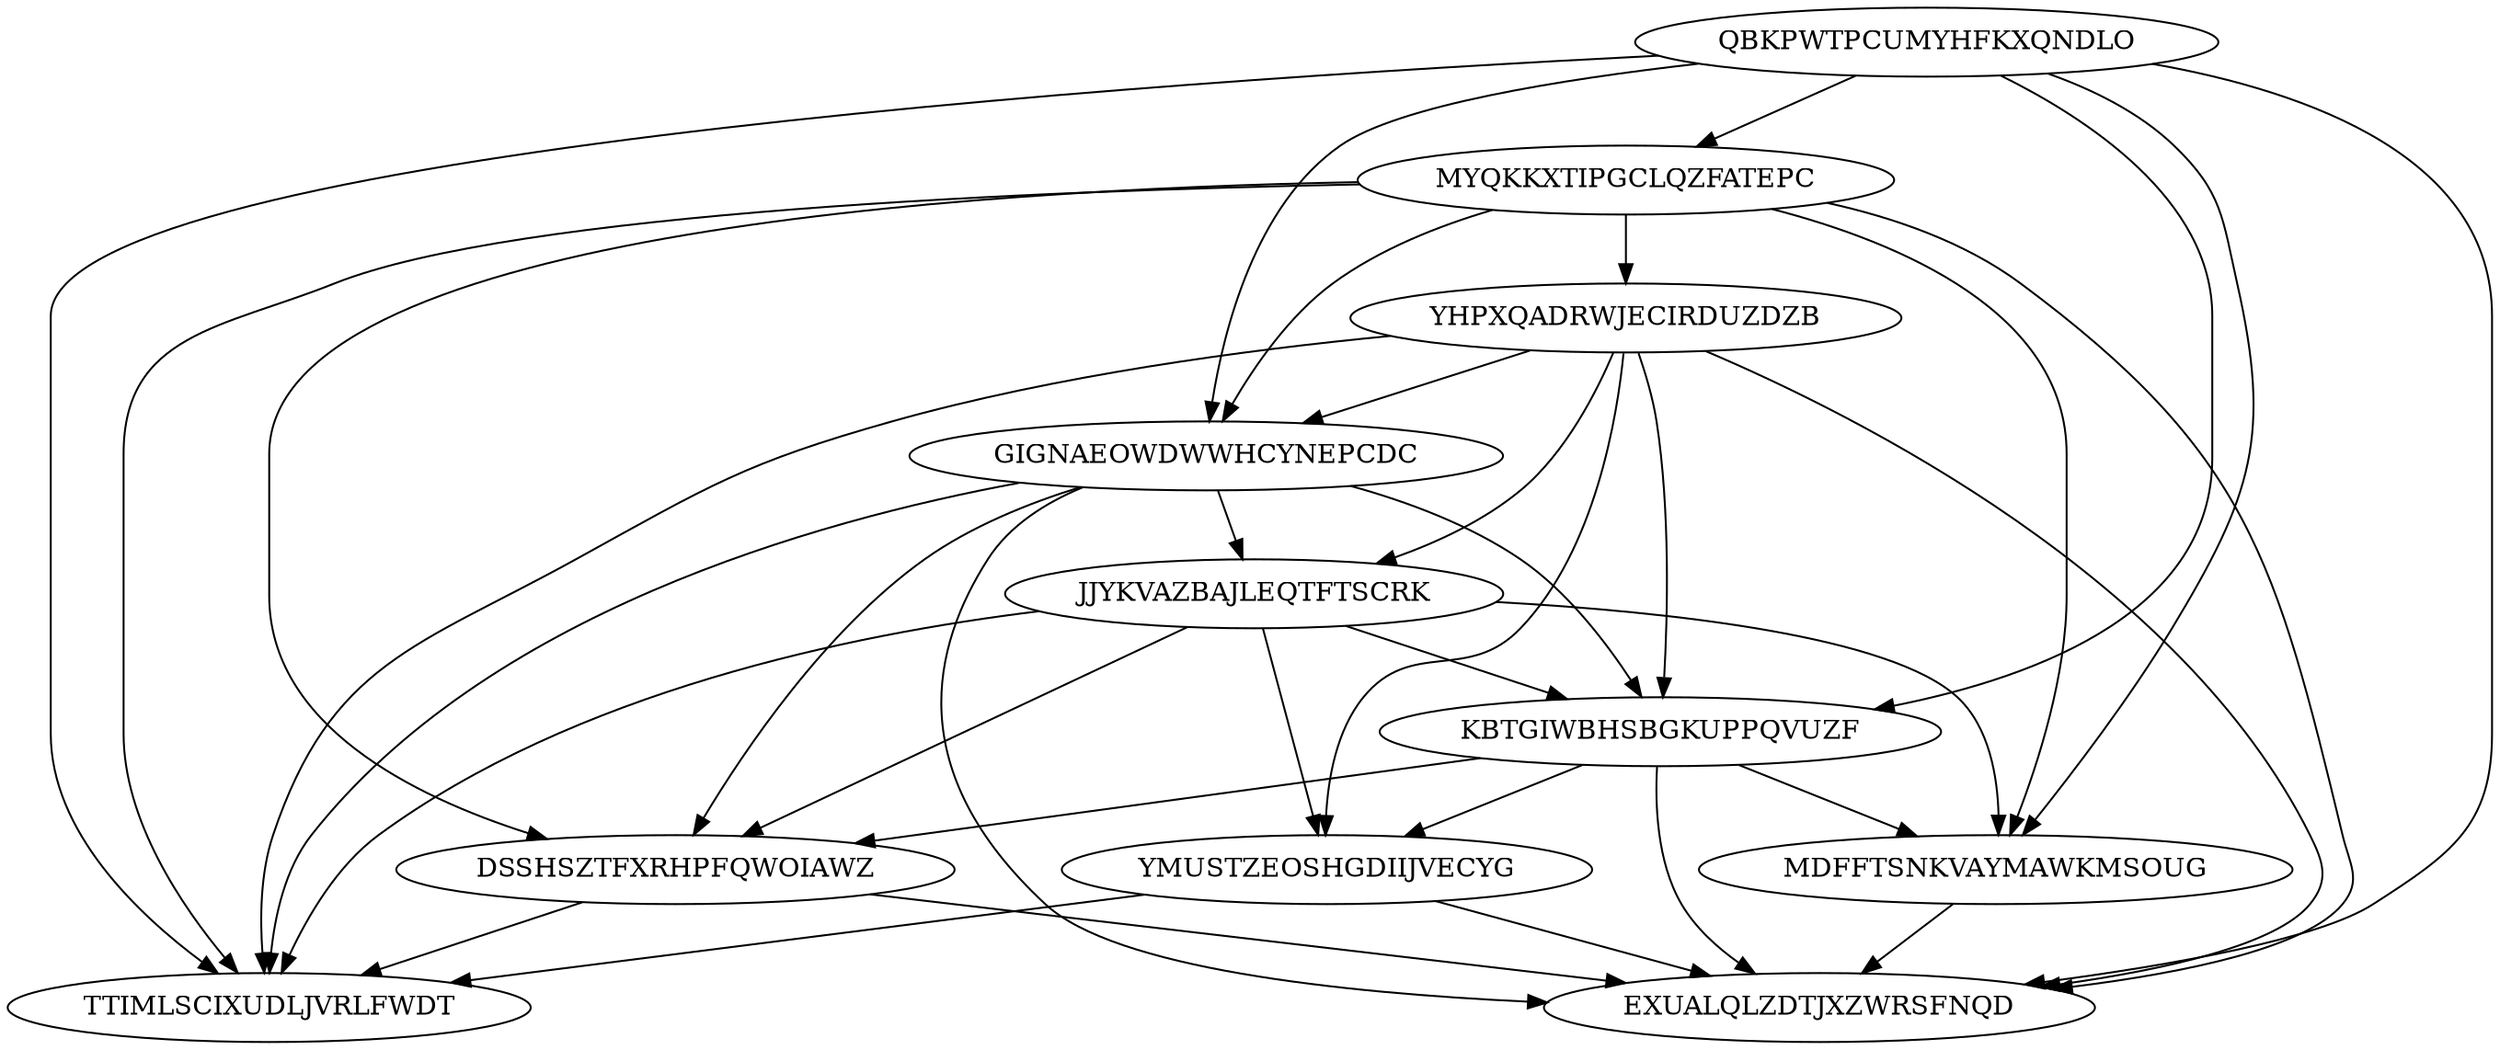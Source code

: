 digraph N11M37 {
	QBKPWTPCUMYHFKXQNDLO	[Weight=18];
	MYQKKXTIPGCLQZFATEPC	[Weight=15];
	YHPXQADRWJECIRDUZDZB	[Weight=16];
	GIGNAEOWDWWHCYNEPCDC	[Weight=16];
	JJYKVAZBAJLEQTFTSCRK	[Weight=15];
	KBTGIWBHSBGKUPPQVUZF	[Weight=19];
	DSSHSZTFXRHPFQWOIAWZ	[Weight=19];
	YMUSTZEOSHGDIIJVECYG	[Weight=16];
	MDFFTSNKVAYMAWKMSOUG	[Weight=13];
	TTIMLSCIXUDLJVRLFWDT	[Weight=10];
	EXUALQLZDTJXZWRSFNQD	[Weight=15];
	GIGNAEOWDWWHCYNEPCDC -> EXUALQLZDTJXZWRSFNQD [Weight=13];
	GIGNAEOWDWWHCYNEPCDC -> KBTGIWBHSBGKUPPQVUZF [Weight=14];
	MYQKKXTIPGCLQZFATEPC -> TTIMLSCIXUDLJVRLFWDT [Weight=20];
	MYQKKXTIPGCLQZFATEPC -> MDFFTSNKVAYMAWKMSOUG [Weight=15];
	YMUSTZEOSHGDIIJVECYG -> EXUALQLZDTJXZWRSFNQD [Weight=19];
	JJYKVAZBAJLEQTFTSCRK -> YMUSTZEOSHGDIIJVECYG [Weight=19];
	YHPXQADRWJECIRDUZDZB -> EXUALQLZDTJXZWRSFNQD [Weight=18];
	KBTGIWBHSBGKUPPQVUZF -> DSSHSZTFXRHPFQWOIAWZ [Weight=17];
	KBTGIWBHSBGKUPPQVUZF -> MDFFTSNKVAYMAWKMSOUG [Weight=18];
	MYQKKXTIPGCLQZFATEPC -> EXUALQLZDTJXZWRSFNQD [Weight=11];
	GIGNAEOWDWWHCYNEPCDC -> JJYKVAZBAJLEQTFTSCRK [Weight=17];
	JJYKVAZBAJLEQTFTSCRK -> TTIMLSCIXUDLJVRLFWDT [Weight=17];
	QBKPWTPCUMYHFKXQNDLO -> TTIMLSCIXUDLJVRLFWDT [Weight=17];
	KBTGIWBHSBGKUPPQVUZF -> YMUSTZEOSHGDIIJVECYG [Weight=13];
	JJYKVAZBAJLEQTFTSCRK -> DSSHSZTFXRHPFQWOIAWZ [Weight=20];
	QBKPWTPCUMYHFKXQNDLO -> EXUALQLZDTJXZWRSFNQD [Weight=16];
	YHPXQADRWJECIRDUZDZB -> YMUSTZEOSHGDIIJVECYG [Weight=11];
	YHPXQADRWJECIRDUZDZB -> GIGNAEOWDWWHCYNEPCDC [Weight=14];
	MYQKKXTIPGCLQZFATEPC -> DSSHSZTFXRHPFQWOIAWZ [Weight=17];
	MYQKKXTIPGCLQZFATEPC -> GIGNAEOWDWWHCYNEPCDC [Weight=10];
	MYQKKXTIPGCLQZFATEPC -> YHPXQADRWJECIRDUZDZB [Weight=18];
	YHPXQADRWJECIRDUZDZB -> KBTGIWBHSBGKUPPQVUZF [Weight=12];
	YHPXQADRWJECIRDUZDZB -> JJYKVAZBAJLEQTFTSCRK [Weight=11];
	YHPXQADRWJECIRDUZDZB -> TTIMLSCIXUDLJVRLFWDT [Weight=13];
	YMUSTZEOSHGDIIJVECYG -> TTIMLSCIXUDLJVRLFWDT [Weight=13];
	QBKPWTPCUMYHFKXQNDLO -> GIGNAEOWDWWHCYNEPCDC [Weight=13];
	GIGNAEOWDWWHCYNEPCDC -> DSSHSZTFXRHPFQWOIAWZ [Weight=17];
	DSSHSZTFXRHPFQWOIAWZ -> EXUALQLZDTJXZWRSFNQD [Weight=13];
	QBKPWTPCUMYHFKXQNDLO -> MYQKKXTIPGCLQZFATEPC [Weight=12];
	QBKPWTPCUMYHFKXQNDLO -> KBTGIWBHSBGKUPPQVUZF [Weight=20];
	DSSHSZTFXRHPFQWOIAWZ -> TTIMLSCIXUDLJVRLFWDT [Weight=10];
	GIGNAEOWDWWHCYNEPCDC -> TTIMLSCIXUDLJVRLFWDT [Weight=11];
	QBKPWTPCUMYHFKXQNDLO -> MDFFTSNKVAYMAWKMSOUG [Weight=19];
	MDFFTSNKVAYMAWKMSOUG -> EXUALQLZDTJXZWRSFNQD [Weight=15];
	JJYKVAZBAJLEQTFTSCRK -> KBTGIWBHSBGKUPPQVUZF [Weight=20];
	JJYKVAZBAJLEQTFTSCRK -> MDFFTSNKVAYMAWKMSOUG [Weight=10];
	KBTGIWBHSBGKUPPQVUZF -> EXUALQLZDTJXZWRSFNQD [Weight=18];
}
